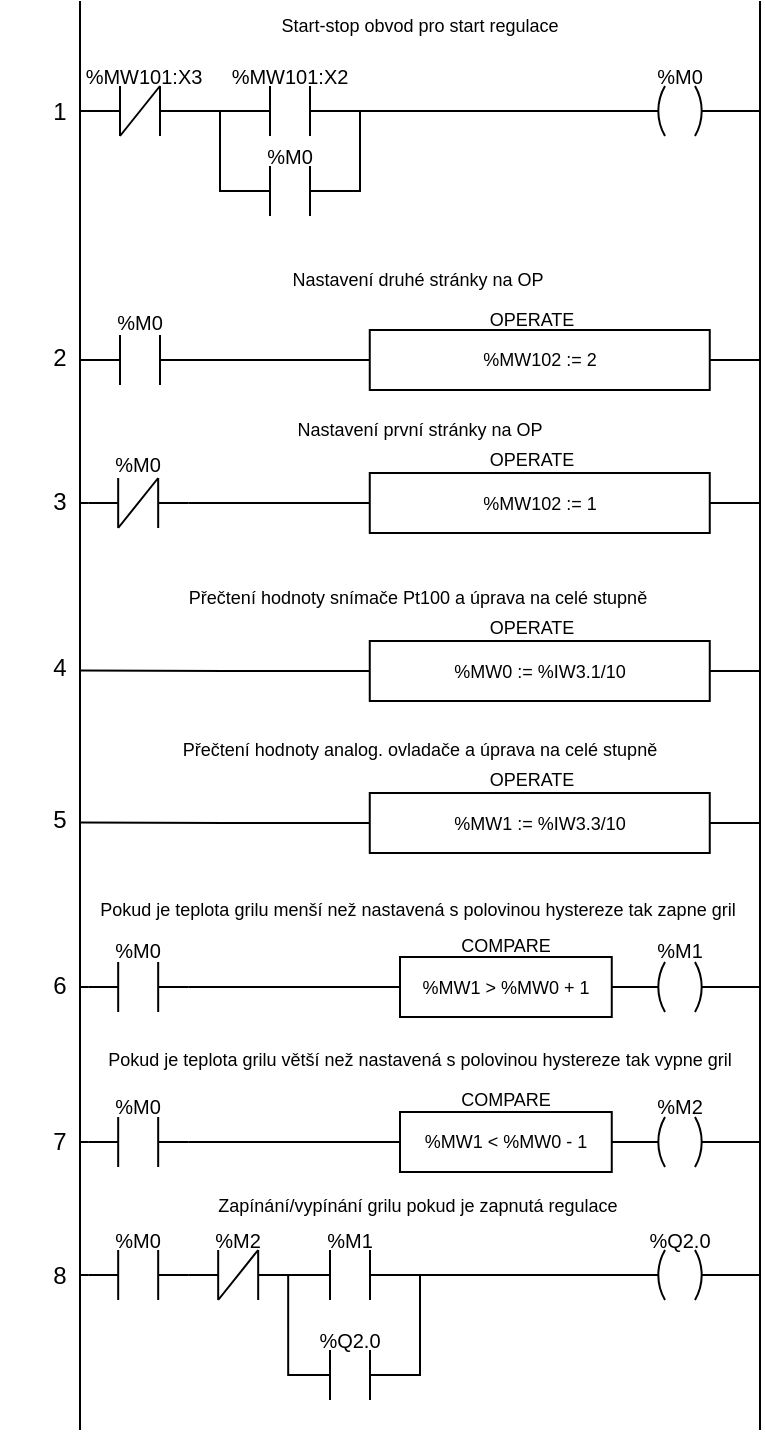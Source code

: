 <mxfile version="15.8.7" type="device"><diagram id="4Ps6pxTSDJ_XquDyBDDI" name="Stránka-1"><mxGraphModel dx="1396" dy="494" grid="1" gridSize="10" guides="1" tooltips="1" connect="1" arrows="1" fold="1" page="1" pageScale="1" pageWidth="583" pageHeight="827" math="0" shadow="0"><root><mxCell id="0"/><mxCell id="1" parent="0"/><mxCell id="cjwB_SIOxZK8rJg51qbB-3" style="edgeStyle=orthogonalEdgeStyle;rounded=0;orthogonalLoop=1;jettySize=auto;html=1;exitX=1;exitY=0.5;exitDx=0;exitDy=0;exitPerimeter=0;entryX=0;entryY=0.5;entryDx=0;entryDy=0;entryPerimeter=0;endArrow=none;endFill=0;strokeWidth=1;" parent="1" source="cjwB_SIOxZK8rJg51qbB-4" target="cjwB_SIOxZK8rJg51qbB-10" edge="1"><mxGeometry relative="1" as="geometry"/></mxCell><mxCell id="wjFkRboCXEjhHzV74mpl-16" style="edgeStyle=orthogonalEdgeStyle;rounded=0;orthogonalLoop=1;jettySize=auto;html=1;exitX=0;exitY=0.5;exitDx=0;exitDy=0;exitPerimeter=0;entryX=1;entryY=0.5;entryDx=0;entryDy=0;entryPerimeter=0;endArrow=none;endFill=0;" edge="1" parent="1" source="cjwB_SIOxZK8rJg51qbB-4" target="cjwB_SIOxZK8rJg51qbB-267"><mxGeometry relative="1" as="geometry"/></mxCell><mxCell id="cjwB_SIOxZK8rJg51qbB-4" value="" style="pointerEvents=1;verticalLabelPosition=bottom;shadow=0;dashed=0;align=center;html=1;verticalAlign=top;shape=mxgraph.electrical.plc_ladder.contact;strokeWidth=1;" parent="1" vertex="1"><mxGeometry x="-310" y="148" width="50" height="25" as="geometry"/></mxCell><mxCell id="wjFkRboCXEjhHzV74mpl-17" style="edgeStyle=orthogonalEdgeStyle;rounded=0;orthogonalLoop=1;jettySize=auto;html=1;exitX=0;exitY=0.5;exitDx=0;exitDy=0;exitPerimeter=0;endArrow=none;endFill=0;" edge="1" parent="1" source="cjwB_SIOxZK8rJg51qbB-7"><mxGeometry relative="1" as="geometry"><mxPoint x="-320" y="160" as="targetPoint"/><Array as="points"><mxPoint x="-320" y="201"/><mxPoint x="-320" y="160"/></Array></mxGeometry></mxCell><mxCell id="wjFkRboCXEjhHzV74mpl-18" style="edgeStyle=orthogonalEdgeStyle;rounded=0;orthogonalLoop=1;jettySize=auto;html=1;exitX=1;exitY=0.5;exitDx=0;exitDy=0;exitPerimeter=0;endArrow=none;endFill=0;" edge="1" parent="1" source="cjwB_SIOxZK8rJg51qbB-7"><mxGeometry relative="1" as="geometry"><mxPoint x="-250" y="160" as="targetPoint"/><Array as="points"><mxPoint x="-250" y="201"/></Array></mxGeometry></mxCell><mxCell id="cjwB_SIOxZK8rJg51qbB-7" value="" style="pointerEvents=1;verticalLabelPosition=bottom;shadow=0;dashed=0;align=center;html=1;verticalAlign=top;shape=mxgraph.electrical.plc_ladder.contact;strokeWidth=1;" parent="1" vertex="1"><mxGeometry x="-310" y="188" width="50" height="25" as="geometry"/></mxCell><mxCell id="cjwB_SIOxZK8rJg51qbB-8" style="edgeStyle=orthogonalEdgeStyle;rounded=0;orthogonalLoop=1;jettySize=auto;html=1;endArrow=none;endFill=0;strokeWidth=1;" parent="1" edge="1"><mxGeometry relative="1" as="geometry"><mxPoint x="-50" y="105.5" as="targetPoint"/><mxPoint x="-50" y="820" as="sourcePoint"/></mxGeometry></mxCell><mxCell id="cjwB_SIOxZK8rJg51qbB-9" style="edgeStyle=orthogonalEdgeStyle;rounded=0;orthogonalLoop=1;jettySize=auto;html=1;exitX=1;exitY=0.5;exitDx=0;exitDy=0;exitPerimeter=0;endArrow=none;endFill=0;" parent="1" source="cjwB_SIOxZK8rJg51qbB-10" edge="1"><mxGeometry relative="1" as="geometry"><mxPoint x="-50" y="160.381" as="targetPoint"/></mxGeometry></mxCell><mxCell id="cjwB_SIOxZK8rJg51qbB-10" value="" style="pointerEvents=1;verticalLabelPosition=bottom;shadow=0;dashed=0;align=center;html=1;verticalAlign=top;shape=mxgraph.electrical.plc_ladder.output_1;strokeWidth=1;" parent="1" vertex="1"><mxGeometry x="-115" y="148" width="50" height="25" as="geometry"/></mxCell><mxCell id="cjwB_SIOxZK8rJg51qbB-12" value="%MW101:X2" style="text;html=1;strokeColor=none;fillColor=none;align=center;verticalAlign=middle;whiteSpace=wrap;rounded=0;fontSize=10;strokeWidth=1;" parent="1" vertex="1"><mxGeometry x="-315" y="137.5" width="60" height="10" as="geometry"/></mxCell><mxCell id="cjwB_SIOxZK8rJg51qbB-13" value="%M0" style="text;html=1;strokeColor=none;fillColor=none;align=center;verticalAlign=middle;whiteSpace=wrap;rounded=0;fontSize=10;strokeWidth=1;" parent="1" vertex="1"><mxGeometry x="-120" y="137.5" width="60" height="10" as="geometry"/></mxCell><mxCell id="cjwB_SIOxZK8rJg51qbB-14" value="%M0" style="text;html=1;strokeColor=none;fillColor=none;align=center;verticalAlign=middle;whiteSpace=wrap;rounded=0;fontSize=10;strokeWidth=1;" parent="1" vertex="1"><mxGeometry x="-315" y="178" width="60" height="10" as="geometry"/></mxCell><mxCell id="cjwB_SIOxZK8rJg51qbB-15" style="edgeStyle=orthogonalEdgeStyle;rounded=0;orthogonalLoop=1;jettySize=auto;html=1;endArrow=none;endFill=0;" parent="1" edge="1"><mxGeometry relative="1" as="geometry"><mxPoint x="-390" y="150.49" as="targetPoint"/><mxPoint x="-390" y="820" as="sourcePoint"/><Array as="points"><mxPoint x="-390" y="105.49"/></Array></mxGeometry></mxCell><mxCell id="cjwB_SIOxZK8rJg51qbB-16" style="edgeStyle=orthogonalEdgeStyle;rounded=0;orthogonalLoop=1;jettySize=auto;html=1;exitX=1;exitY=0;exitDx=0;exitDy=0;endArrow=none;endFill=0;" parent="1" edge="1"><mxGeometry relative="1" as="geometry"><mxPoint x="-50" y="113" as="targetPoint"/><mxPoint x="-50" y="112.5" as="sourcePoint"/></mxGeometry></mxCell><mxCell id="cjwB_SIOxZK8rJg51qbB-18" style="edgeStyle=orthogonalEdgeStyle;rounded=0;orthogonalLoop=1;jettySize=auto;html=1;exitX=0.5;exitY=1;exitDx=0;exitDy=0;fontSize=9;endArrow=none;endFill=0;strokeWidth=1;" parent="1" source="cjwB_SIOxZK8rJg51qbB-13" target="cjwB_SIOxZK8rJg51qbB-13" edge="1"><mxGeometry relative="1" as="geometry"/></mxCell><mxCell id="cjwB_SIOxZK8rJg51qbB-248" value="&lt;font style=&quot;font-size: 9px&quot;&gt;Start-stop obvod pro start regulace&lt;/font&gt;" style="text;html=1;strokeColor=none;fillColor=none;align=center;verticalAlign=middle;whiteSpace=wrap;rounded=0;fontSize=9;strokeWidth=1;" parent="1" vertex="1"><mxGeometry x="-390" y="112.5" width="340" height="10" as="geometry"/></mxCell><mxCell id="wjFkRboCXEjhHzV74mpl-15" style="edgeStyle=orthogonalEdgeStyle;rounded=0;orthogonalLoop=1;jettySize=auto;html=1;exitX=0;exitY=0.5;exitDx=0;exitDy=0;exitPerimeter=0;endArrow=none;endFill=0;" edge="1" parent="1" source="cjwB_SIOxZK8rJg51qbB-267"><mxGeometry relative="1" as="geometry"><mxPoint x="-390" y="160.286" as="targetPoint"/></mxGeometry></mxCell><mxCell id="cjwB_SIOxZK8rJg51qbB-267" value="" style="pointerEvents=1;verticalLabelPosition=bottom;shadow=0;dashed=0;align=center;html=1;verticalAlign=top;shape=mxgraph.electrical.plc_ladder.not_contact;strokeWidth=1;" parent="1" vertex="1"><mxGeometry x="-385" y="148" width="50" height="25" as="geometry"/></mxCell><mxCell id="cjwB_SIOxZK8rJg51qbB-268" style="edgeStyle=orthogonalEdgeStyle;rounded=0;orthogonalLoop=1;jettySize=auto;html=1;exitX=0.5;exitY=1;exitDx=0;exitDy=0;endArrow=none;endFill=0;" parent="1" edge="1"><mxGeometry relative="1" as="geometry"><mxPoint x="-359" y="145.5" as="sourcePoint"/><mxPoint x="-359" y="145.5" as="targetPoint"/></mxGeometry></mxCell><mxCell id="cjwB_SIOxZK8rJg51qbB-275" value="%MW101:X3" style="text;html=1;strokeColor=none;fillColor=none;align=center;verticalAlign=middle;whiteSpace=wrap;rounded=0;fontSize=10;strokeWidth=1;" parent="1" vertex="1"><mxGeometry x="-388.12" y="138" width="60" height="10" as="geometry"/></mxCell><mxCell id="wjFkRboCXEjhHzV74mpl-10" style="edgeStyle=orthogonalEdgeStyle;rounded=0;orthogonalLoop=1;jettySize=auto;html=1;exitX=1;exitY=0.5;exitDx=0;exitDy=0;endArrow=none;endFill=0;" edge="1" parent="1" source="cjwB_SIOxZK8rJg51qbB-281"><mxGeometry relative="1" as="geometry"><mxPoint x="-50" y="284.857" as="targetPoint"/></mxGeometry></mxCell><mxCell id="cjwB_SIOxZK8rJg51qbB-281" value="%MW102 := 2" style="rounded=0;whiteSpace=wrap;html=1;fontSize=9;strokeWidth=1;" parent="1" vertex="1"><mxGeometry x="-245.12" y="270" width="170" height="30" as="geometry"/></mxCell><mxCell id="cjwB_SIOxZK8rJg51qbB-282" value="OPERATE" style="text;html=1;strokeColor=none;fillColor=none;align=center;verticalAlign=middle;whiteSpace=wrap;rounded=0;fontSize=9;strokeWidth=1;" parent="1" vertex="1"><mxGeometry x="-194.12" y="260" width="60" height="10" as="geometry"/></mxCell><mxCell id="cjwB_SIOxZK8rJg51qbB-284" value="%M0" style="text;html=1;strokeColor=none;fillColor=none;align=center;verticalAlign=middle;whiteSpace=wrap;rounded=0;fontSize=10;strokeWidth=1;" parent="1" vertex="1"><mxGeometry x="-390.12" y="261" width="60" height="10" as="geometry"/></mxCell><mxCell id="cjwB_SIOxZK8rJg51qbB-445" value="1" style="text;html=1;strokeColor=none;fillColor=none;align=center;verticalAlign=middle;whiteSpace=wrap;rounded=0;fontSize=12;strokeWidth=1;" parent="1" vertex="1"><mxGeometry x="-430.0" y="145.5" width="60" height="30" as="geometry"/></mxCell><mxCell id="cjwB_SIOxZK8rJg51qbB-447" value="3" style="text;html=1;strokeColor=none;fillColor=none;align=center;verticalAlign=middle;whiteSpace=wrap;rounded=0;fontSize=12;strokeWidth=1;" parent="1" vertex="1"><mxGeometry x="-430" y="340.5" width="60" height="30" as="geometry"/></mxCell><mxCell id="wjFkRboCXEjhHzV74mpl-6" style="edgeStyle=orthogonalEdgeStyle;rounded=0;orthogonalLoop=1;jettySize=auto;html=1;exitX=1;exitY=0.5;exitDx=0;exitDy=0;exitPerimeter=0;entryX=0;entryY=0.5;entryDx=0;entryDy=0;endArrow=none;endFill=0;" edge="1" parent="1" source="wjFkRboCXEjhHzV74mpl-1" target="cjwB_SIOxZK8rJg51qbB-281"><mxGeometry relative="1" as="geometry"/></mxCell><mxCell id="wjFkRboCXEjhHzV74mpl-7" style="edgeStyle=orthogonalEdgeStyle;rounded=0;orthogonalLoop=1;jettySize=auto;html=1;exitX=0;exitY=0.5;exitDx=0;exitDy=0;exitPerimeter=0;endArrow=none;endFill=0;" edge="1" parent="1" source="wjFkRboCXEjhHzV74mpl-1"><mxGeometry relative="1" as="geometry"><mxPoint x="-390" y="284.857" as="targetPoint"/></mxGeometry></mxCell><mxCell id="wjFkRboCXEjhHzV74mpl-1" value="" style="pointerEvents=1;verticalLabelPosition=bottom;shadow=0;dashed=0;align=center;html=1;verticalAlign=top;shape=mxgraph.electrical.plc_ladder.contact;strokeWidth=1;" vertex="1" parent="1"><mxGeometry x="-385" y="272.5" width="50" height="25" as="geometry"/></mxCell><mxCell id="wjFkRboCXEjhHzV74mpl-11" style="edgeStyle=orthogonalEdgeStyle;rounded=0;orthogonalLoop=1;jettySize=auto;html=1;exitX=1;exitY=0.5;exitDx=0;exitDy=0;endArrow=none;endFill=0;" edge="1" parent="1" source="wjFkRboCXEjhHzV74mpl-2"><mxGeometry relative="1" as="geometry"><mxPoint x="-50" y="356.286" as="targetPoint"/></mxGeometry></mxCell><mxCell id="wjFkRboCXEjhHzV74mpl-2" value="%MW102 := 1" style="rounded=0;whiteSpace=wrap;html=1;fontSize=9;strokeWidth=1;" vertex="1" parent="1"><mxGeometry x="-245.12" y="341.5" width="170" height="30" as="geometry"/></mxCell><mxCell id="wjFkRboCXEjhHzV74mpl-3" value="OPERATE" style="text;html=1;strokeColor=none;fillColor=none;align=center;verticalAlign=middle;whiteSpace=wrap;rounded=0;fontSize=9;strokeWidth=1;" vertex="1" parent="1"><mxGeometry x="-194.12" y="330" width="60" height="10" as="geometry"/></mxCell><mxCell id="wjFkRboCXEjhHzV74mpl-5" style="edgeStyle=orthogonalEdgeStyle;rounded=0;orthogonalLoop=1;jettySize=auto;html=1;exitX=1;exitY=0.5;exitDx=0;exitDy=0;exitPerimeter=0;entryX=0;entryY=0.5;entryDx=0;entryDy=0;endArrow=none;endFill=0;" edge="1" parent="1" source="wjFkRboCXEjhHzV74mpl-4" target="wjFkRboCXEjhHzV74mpl-2"><mxGeometry relative="1" as="geometry"/></mxCell><mxCell id="wjFkRboCXEjhHzV74mpl-8" style="edgeStyle=orthogonalEdgeStyle;rounded=0;orthogonalLoop=1;jettySize=auto;html=1;exitX=0;exitY=0.5;exitDx=0;exitDy=0;exitPerimeter=0;endArrow=none;endFill=0;" edge="1" parent="1" source="wjFkRboCXEjhHzV74mpl-4"><mxGeometry relative="1" as="geometry"><mxPoint x="-385.714" y="356.286" as="targetPoint"/></mxGeometry></mxCell><mxCell id="wjFkRboCXEjhHzV74mpl-9" style="edgeStyle=orthogonalEdgeStyle;rounded=0;orthogonalLoop=1;jettySize=auto;html=1;exitX=0;exitY=0.5;exitDx=0;exitDy=0;exitPerimeter=0;endArrow=none;endFill=0;" edge="1" parent="1" source="wjFkRboCXEjhHzV74mpl-4"><mxGeometry relative="1" as="geometry"><mxPoint x="-390" y="356.286" as="targetPoint"/></mxGeometry></mxCell><mxCell id="wjFkRboCXEjhHzV74mpl-4" value="" style="pointerEvents=1;verticalLabelPosition=bottom;shadow=0;dashed=0;align=center;html=1;verticalAlign=top;shape=mxgraph.electrical.plc_ladder.not_contact;strokeWidth=1;" vertex="1" parent="1"><mxGeometry x="-385.91" y="344" width="50" height="25" as="geometry"/></mxCell><mxCell id="wjFkRboCXEjhHzV74mpl-12" value="%M0" style="text;html=1;strokeColor=none;fillColor=none;align=center;verticalAlign=middle;whiteSpace=wrap;rounded=0;fontSize=10;strokeWidth=1;" vertex="1" parent="1"><mxGeometry x="-390.91" y="331.5" width="60" height="10" as="geometry"/></mxCell><mxCell id="wjFkRboCXEjhHzV74mpl-19" value="&lt;font style=&quot;font-size: 9px&quot;&gt;Nastavení druhé stránky na OP&lt;/font&gt;" style="text;html=1;strokeColor=none;fillColor=none;align=center;verticalAlign=middle;whiteSpace=wrap;rounded=0;fontSize=9;strokeWidth=1;" vertex="1" parent="1"><mxGeometry x="-390.91" y="240" width="340" height="10" as="geometry"/></mxCell><mxCell id="wjFkRboCXEjhHzV74mpl-20" value="&lt;font style=&quot;font-size: 9px&quot;&gt;Nastavení první stránky na OP&lt;/font&gt;" style="text;html=1;strokeColor=none;fillColor=none;align=center;verticalAlign=middle;whiteSpace=wrap;rounded=0;fontSize=9;strokeWidth=1;" vertex="1" parent="1"><mxGeometry x="-390.12" y="315" width="340" height="10" as="geometry"/></mxCell><mxCell id="wjFkRboCXEjhHzV74mpl-21" value="2" style="text;html=1;strokeColor=none;fillColor=none;align=center;verticalAlign=middle;whiteSpace=wrap;rounded=0;fontSize=12;strokeWidth=1;" vertex="1" parent="1"><mxGeometry x="-430.0" y="269" width="60" height="30" as="geometry"/></mxCell><mxCell id="wjFkRboCXEjhHzV74mpl-25" style="edgeStyle=orthogonalEdgeStyle;rounded=0;orthogonalLoop=1;jettySize=auto;html=1;exitX=0;exitY=0.5;exitDx=0;exitDy=0;endArrow=none;endFill=0;" edge="1" parent="1" source="wjFkRboCXEjhHzV74mpl-22"><mxGeometry relative="1" as="geometry"><mxPoint x="-390" y="440.286" as="targetPoint"/></mxGeometry></mxCell><mxCell id="wjFkRboCXEjhHzV74mpl-26" style="edgeStyle=orthogonalEdgeStyle;rounded=0;orthogonalLoop=1;jettySize=auto;html=1;exitX=1;exitY=0.5;exitDx=0;exitDy=0;endArrow=none;endFill=0;" edge="1" parent="1" source="wjFkRboCXEjhHzV74mpl-22"><mxGeometry relative="1" as="geometry"><mxPoint x="-50" y="440.286" as="targetPoint"/></mxGeometry></mxCell><mxCell id="wjFkRboCXEjhHzV74mpl-22" value="%MW0 := %IW3.1/10" style="rounded=0;whiteSpace=wrap;html=1;fontSize=9;strokeWidth=1;" vertex="1" parent="1"><mxGeometry x="-245.12" y="425.5" width="170" height="30" as="geometry"/></mxCell><mxCell id="wjFkRboCXEjhHzV74mpl-23" value="OPERATE" style="text;html=1;strokeColor=none;fillColor=none;align=center;verticalAlign=middle;whiteSpace=wrap;rounded=0;fontSize=9;strokeWidth=1;" vertex="1" parent="1"><mxGeometry x="-194.12" y="414" width="60" height="10" as="geometry"/></mxCell><mxCell id="wjFkRboCXEjhHzV74mpl-24" value="&lt;font style=&quot;font-size: 9px&quot;&gt;Přečtení hodnoty snímače Pt100 a úprava na celé stupně&lt;/font&gt;" style="text;html=1;strokeColor=none;fillColor=none;align=center;verticalAlign=middle;whiteSpace=wrap;rounded=0;fontSize=9;strokeWidth=1;" vertex="1" parent="1"><mxGeometry x="-390.91" y="399" width="340" height="10" as="geometry"/></mxCell><mxCell id="wjFkRboCXEjhHzV74mpl-30" style="edgeStyle=orthogonalEdgeStyle;rounded=0;orthogonalLoop=1;jettySize=auto;html=1;exitX=1;exitY=0.5;exitDx=0;exitDy=0;endArrow=none;endFill=0;" edge="1" parent="1" source="wjFkRboCXEjhHzV74mpl-27"><mxGeometry relative="1" as="geometry"><mxPoint x="-50" y="516.286" as="targetPoint"/></mxGeometry></mxCell><mxCell id="wjFkRboCXEjhHzV74mpl-31" style="edgeStyle=orthogonalEdgeStyle;rounded=0;orthogonalLoop=1;jettySize=auto;html=1;exitX=0;exitY=0.5;exitDx=0;exitDy=0;endArrow=none;endFill=0;" edge="1" parent="1" source="wjFkRboCXEjhHzV74mpl-27"><mxGeometry relative="1" as="geometry"><mxPoint x="-390" y="516.286" as="targetPoint"/></mxGeometry></mxCell><mxCell id="wjFkRboCXEjhHzV74mpl-27" value="%MW1 := %IW3.3/10" style="rounded=0;whiteSpace=wrap;html=1;fontSize=9;strokeWidth=1;" vertex="1" parent="1"><mxGeometry x="-245.12" y="501.5" width="170" height="30" as="geometry"/></mxCell><mxCell id="wjFkRboCXEjhHzV74mpl-28" value="OPERATE" style="text;html=1;strokeColor=none;fillColor=none;align=center;verticalAlign=middle;whiteSpace=wrap;rounded=0;fontSize=9;strokeWidth=1;" vertex="1" parent="1"><mxGeometry x="-194.12" y="490" width="60" height="10" as="geometry"/></mxCell><mxCell id="wjFkRboCXEjhHzV74mpl-29" value="&lt;font style=&quot;font-size: 9px&quot;&gt;Přečtení hodnoty analog. ovladače a úprava na celé stupně&lt;/font&gt;" style="text;html=1;strokeColor=none;fillColor=none;align=center;verticalAlign=middle;whiteSpace=wrap;rounded=0;fontSize=9;strokeWidth=1;" vertex="1" parent="1"><mxGeometry x="-390" y="475" width="340" height="10" as="geometry"/></mxCell><mxCell id="wjFkRboCXEjhHzV74mpl-35" style="edgeStyle=orthogonalEdgeStyle;rounded=0;orthogonalLoop=1;jettySize=auto;html=1;exitX=1;exitY=0.5;exitDx=0;exitDy=0;exitPerimeter=0;entryX=0;entryY=0.5;entryDx=0;entryDy=0;endArrow=none;endFill=0;" edge="1" parent="1" source="wjFkRboCXEjhHzV74mpl-32" target="wjFkRboCXEjhHzV74mpl-33"><mxGeometry relative="1" as="geometry"/></mxCell><mxCell id="wjFkRboCXEjhHzV74mpl-43" style="edgeStyle=orthogonalEdgeStyle;rounded=0;orthogonalLoop=1;jettySize=auto;html=1;exitX=0;exitY=0.5;exitDx=0;exitDy=0;exitPerimeter=0;endArrow=none;endFill=0;" edge="1" parent="1" source="wjFkRboCXEjhHzV74mpl-32"><mxGeometry relative="1" as="geometry"><mxPoint x="-390" y="582.667" as="targetPoint"/></mxGeometry></mxCell><mxCell id="wjFkRboCXEjhHzV74mpl-32" value="" style="pointerEvents=1;verticalLabelPosition=bottom;shadow=0;dashed=0;align=center;html=1;verticalAlign=top;shape=mxgraph.electrical.plc_ladder.contact;strokeWidth=1;" vertex="1" parent="1"><mxGeometry x="-385.91" y="586" width="50" height="25" as="geometry"/></mxCell><mxCell id="wjFkRboCXEjhHzV74mpl-39" style="edgeStyle=orthogonalEdgeStyle;rounded=0;orthogonalLoop=1;jettySize=auto;html=1;exitX=1;exitY=0.5;exitDx=0;exitDy=0;entryX=0;entryY=0.5;entryDx=0;entryDy=0;entryPerimeter=0;endArrow=none;endFill=0;" edge="1" parent="1" source="wjFkRboCXEjhHzV74mpl-33" target="wjFkRboCXEjhHzV74mpl-36"><mxGeometry relative="1" as="geometry"/></mxCell><mxCell id="wjFkRboCXEjhHzV74mpl-33" value="%MW1 &amp;gt; %MW0 + 1" style="rounded=0;whiteSpace=wrap;html=1;fontSize=9;strokeWidth=1;" vertex="1" parent="1"><mxGeometry x="-230" y="583.5" width="105.88" height="30" as="geometry"/></mxCell><mxCell id="wjFkRboCXEjhHzV74mpl-34" value="COMPARE" style="text;html=1;strokeColor=none;fillColor=none;align=center;verticalAlign=middle;whiteSpace=wrap;rounded=0;fontSize=9;strokeWidth=1;" vertex="1" parent="1"><mxGeometry x="-207.06" y="572.5" width="60" height="10" as="geometry"/></mxCell><mxCell id="wjFkRboCXEjhHzV74mpl-40" style="edgeStyle=orthogonalEdgeStyle;rounded=0;orthogonalLoop=1;jettySize=auto;html=1;exitX=1;exitY=0.5;exitDx=0;exitDy=0;exitPerimeter=0;endArrow=none;endFill=0;" edge="1" parent="1" source="wjFkRboCXEjhHzV74mpl-36"><mxGeometry relative="1" as="geometry"><mxPoint x="-50" y="599" as="targetPoint"/></mxGeometry></mxCell><mxCell id="wjFkRboCXEjhHzV74mpl-36" value="" style="pointerEvents=1;verticalLabelPosition=bottom;shadow=0;dashed=0;align=center;html=1;verticalAlign=top;shape=mxgraph.electrical.plc_ladder.output_1;strokeWidth=1;" vertex="1" parent="1"><mxGeometry x="-115" y="586" width="50" height="25" as="geometry"/></mxCell><mxCell id="wjFkRboCXEjhHzV74mpl-44" value="%M0" style="text;html=1;strokeColor=none;fillColor=none;align=center;verticalAlign=middle;whiteSpace=wrap;rounded=0;fontSize=10;strokeWidth=1;" vertex="1" parent="1"><mxGeometry x="-390.91" y="575" width="60" height="10" as="geometry"/></mxCell><mxCell id="wjFkRboCXEjhHzV74mpl-45" value="%M1" style="text;html=1;strokeColor=none;fillColor=none;align=center;verticalAlign=middle;whiteSpace=wrap;rounded=0;fontSize=10;strokeWidth=1;" vertex="1" parent="1"><mxGeometry x="-120" y="575" width="60" height="10" as="geometry"/></mxCell><mxCell id="wjFkRboCXEjhHzV74mpl-46" style="edgeStyle=orthogonalEdgeStyle;rounded=0;orthogonalLoop=1;jettySize=auto;html=1;exitX=1;exitY=0.5;exitDx=0;exitDy=0;exitPerimeter=0;entryX=0;entryY=0.5;entryDx=0;entryDy=0;endArrow=none;endFill=0;" edge="1" parent="1" source="wjFkRboCXEjhHzV74mpl-47" target="wjFkRboCXEjhHzV74mpl-49"><mxGeometry relative="1" as="geometry"/></mxCell><mxCell id="wjFkRboCXEjhHzV74mpl-55" style="edgeStyle=orthogonalEdgeStyle;rounded=0;orthogonalLoop=1;jettySize=auto;html=1;exitX=0;exitY=0.5;exitDx=0;exitDy=0;exitPerimeter=0;endArrow=none;endFill=0;" edge="1" parent="1" source="wjFkRboCXEjhHzV74mpl-47"><mxGeometry relative="1" as="geometry"><mxPoint x="-386" y="676" as="targetPoint"/></mxGeometry></mxCell><mxCell id="wjFkRboCXEjhHzV74mpl-56" style="edgeStyle=orthogonalEdgeStyle;rounded=0;orthogonalLoop=1;jettySize=auto;html=1;exitX=0;exitY=0.5;exitDx=0;exitDy=0;exitPerimeter=0;endArrow=none;endFill=0;" edge="1" parent="1" source="wjFkRboCXEjhHzV74mpl-47"><mxGeometry relative="1" as="geometry"><mxPoint x="-386" y="676" as="targetPoint"/></mxGeometry></mxCell><mxCell id="wjFkRboCXEjhHzV74mpl-57" style="edgeStyle=orthogonalEdgeStyle;rounded=0;orthogonalLoop=1;jettySize=auto;html=1;exitX=0;exitY=0.5;exitDx=0;exitDy=0;exitPerimeter=0;endArrow=none;endFill=0;" edge="1" parent="1" source="wjFkRboCXEjhHzV74mpl-47"><mxGeometry relative="1" as="geometry"><mxPoint x="-390" y="676" as="targetPoint"/></mxGeometry></mxCell><mxCell id="wjFkRboCXEjhHzV74mpl-47" value="" style="pointerEvents=1;verticalLabelPosition=bottom;shadow=0;dashed=0;align=center;html=1;verticalAlign=top;shape=mxgraph.electrical.plc_ladder.contact;strokeWidth=1;" vertex="1" parent="1"><mxGeometry x="-385.91" y="663.5" width="50" height="25" as="geometry"/></mxCell><mxCell id="wjFkRboCXEjhHzV74mpl-48" style="edgeStyle=orthogonalEdgeStyle;rounded=0;orthogonalLoop=1;jettySize=auto;html=1;exitX=1;exitY=0.5;exitDx=0;exitDy=0;entryX=0;entryY=0.5;entryDx=0;entryDy=0;entryPerimeter=0;endArrow=none;endFill=0;" edge="1" parent="1" source="wjFkRboCXEjhHzV74mpl-49" target="wjFkRboCXEjhHzV74mpl-51"><mxGeometry relative="1" as="geometry"/></mxCell><mxCell id="wjFkRboCXEjhHzV74mpl-49" value="%MW1 &amp;lt; %MW0 - 1" style="rounded=0;whiteSpace=wrap;html=1;fontSize=9;strokeWidth=1;" vertex="1" parent="1"><mxGeometry x="-230" y="661" width="105.88" height="30" as="geometry"/></mxCell><mxCell id="wjFkRboCXEjhHzV74mpl-50" value="COMPARE" style="text;html=1;strokeColor=none;fillColor=none;align=center;verticalAlign=middle;whiteSpace=wrap;rounded=0;fontSize=9;strokeWidth=1;" vertex="1" parent="1"><mxGeometry x="-207.06" y="650" width="60" height="10" as="geometry"/></mxCell><mxCell id="wjFkRboCXEjhHzV74mpl-54" style="edgeStyle=orthogonalEdgeStyle;rounded=0;orthogonalLoop=1;jettySize=auto;html=1;exitX=1;exitY=0.5;exitDx=0;exitDy=0;exitPerimeter=0;endArrow=none;endFill=0;" edge="1" parent="1" source="wjFkRboCXEjhHzV74mpl-51"><mxGeometry relative="1" as="geometry"><mxPoint x="-50" y="676" as="targetPoint"/></mxGeometry></mxCell><mxCell id="wjFkRboCXEjhHzV74mpl-51" value="" style="pointerEvents=1;verticalLabelPosition=bottom;shadow=0;dashed=0;align=center;html=1;verticalAlign=top;shape=mxgraph.electrical.plc_ladder.output_1;strokeWidth=1;" vertex="1" parent="1"><mxGeometry x="-115" y="663.5" width="50" height="25" as="geometry"/></mxCell><mxCell id="wjFkRboCXEjhHzV74mpl-52" value="%M0" style="text;html=1;strokeColor=none;fillColor=none;align=center;verticalAlign=middle;whiteSpace=wrap;rounded=0;fontSize=10;strokeWidth=1;" vertex="1" parent="1"><mxGeometry x="-390.91" y="652.5" width="60" height="10" as="geometry"/></mxCell><mxCell id="wjFkRboCXEjhHzV74mpl-53" value="%M2" style="text;html=1;strokeColor=none;fillColor=none;align=center;verticalAlign=middle;whiteSpace=wrap;rounded=0;fontSize=10;strokeWidth=1;" vertex="1" parent="1"><mxGeometry x="-120" y="652.5" width="60" height="10" as="geometry"/></mxCell><mxCell id="wjFkRboCXEjhHzV74mpl-58" value="" style="pointerEvents=1;verticalLabelPosition=bottom;shadow=0;dashed=0;align=center;html=1;verticalAlign=top;shape=mxgraph.electrical.plc_ladder.not_contact;strokeWidth=1;" vertex="1" parent="1"><mxGeometry x="-335.91" y="730" width="50" height="25" as="geometry"/></mxCell><mxCell id="wjFkRboCXEjhHzV74mpl-71" style="edgeStyle=orthogonalEdgeStyle;rounded=0;orthogonalLoop=1;jettySize=auto;html=1;exitX=0;exitY=0.5;exitDx=0;exitDy=0;exitPerimeter=0;endArrow=none;endFill=0;" edge="1" parent="1" source="wjFkRboCXEjhHzV74mpl-59"><mxGeometry relative="1" as="geometry"><mxPoint x="-390" y="742.488" as="targetPoint"/></mxGeometry></mxCell><mxCell id="wjFkRboCXEjhHzV74mpl-59" value="" style="pointerEvents=1;verticalLabelPosition=bottom;shadow=0;dashed=0;align=center;html=1;verticalAlign=top;shape=mxgraph.electrical.plc_ladder.contact;strokeWidth=1;" vertex="1" parent="1"><mxGeometry x="-385.91" y="730" width="50" height="25" as="geometry"/></mxCell><mxCell id="wjFkRboCXEjhHzV74mpl-68" style="edgeStyle=orthogonalEdgeStyle;rounded=0;orthogonalLoop=1;jettySize=auto;html=1;exitX=1;exitY=0.5;exitDx=0;exitDy=0;exitPerimeter=0;entryX=0;entryY=0.5;entryDx=0;entryDy=0;entryPerimeter=0;endArrow=none;endFill=0;" edge="1" parent="1" source="wjFkRboCXEjhHzV74mpl-60" target="wjFkRboCXEjhHzV74mpl-62"><mxGeometry relative="1" as="geometry"/></mxCell><mxCell id="wjFkRboCXEjhHzV74mpl-73" style="edgeStyle=orthogonalEdgeStyle;rounded=0;orthogonalLoop=1;jettySize=auto;html=1;exitX=0;exitY=0.5;exitDx=0;exitDy=0;exitPerimeter=0;endArrow=none;endFill=0;" edge="1" parent="1" source="wjFkRboCXEjhHzV74mpl-60"><mxGeometry relative="1" as="geometry"><mxPoint x="-290" y="742.488" as="targetPoint"/></mxGeometry></mxCell><mxCell id="wjFkRboCXEjhHzV74mpl-60" value="" style="pointerEvents=1;verticalLabelPosition=bottom;shadow=0;dashed=0;align=center;html=1;verticalAlign=top;shape=mxgraph.electrical.plc_ladder.contact;strokeWidth=1;" vertex="1" parent="1"><mxGeometry x="-280" y="730" width="50" height="25" as="geometry"/></mxCell><mxCell id="wjFkRboCXEjhHzV74mpl-72" style="edgeStyle=orthogonalEdgeStyle;rounded=0;orthogonalLoop=1;jettySize=auto;html=1;exitX=0;exitY=0.5;exitDx=0;exitDy=0;exitPerimeter=0;entryX=1;entryY=0.5;entryDx=0;entryDy=0;entryPerimeter=0;endArrow=none;endFill=0;" edge="1" parent="1" source="wjFkRboCXEjhHzV74mpl-61" target="wjFkRboCXEjhHzV74mpl-58"><mxGeometry relative="1" as="geometry"><Array as="points"><mxPoint x="-286" y="793"/></Array></mxGeometry></mxCell><mxCell id="wjFkRboCXEjhHzV74mpl-74" style="edgeStyle=orthogonalEdgeStyle;rounded=0;orthogonalLoop=1;jettySize=auto;html=1;exitX=1;exitY=0.5;exitDx=0;exitDy=0;exitPerimeter=0;entryX=1;entryY=0.5;entryDx=0;entryDy=0;entryPerimeter=0;endArrow=none;endFill=0;" edge="1" parent="1" source="wjFkRboCXEjhHzV74mpl-61" target="wjFkRboCXEjhHzV74mpl-60"><mxGeometry relative="1" as="geometry"><Array as="points"><mxPoint x="-220" y="793"/><mxPoint x="-220" y="743"/></Array></mxGeometry></mxCell><mxCell id="wjFkRboCXEjhHzV74mpl-61" value="" style="pointerEvents=1;verticalLabelPosition=bottom;shadow=0;dashed=0;align=center;html=1;verticalAlign=top;shape=mxgraph.electrical.plc_ladder.contact;strokeWidth=1;" vertex="1" parent="1"><mxGeometry x="-280" y="780" width="50" height="25" as="geometry"/></mxCell><mxCell id="wjFkRboCXEjhHzV74mpl-69" style="edgeStyle=orthogonalEdgeStyle;rounded=0;orthogonalLoop=1;jettySize=auto;html=1;exitX=1;exitY=0.5;exitDx=0;exitDy=0;exitPerimeter=0;endArrow=none;endFill=0;" edge="1" parent="1" source="wjFkRboCXEjhHzV74mpl-62"><mxGeometry relative="1" as="geometry"><mxPoint x="-50" y="742.286" as="targetPoint"/></mxGeometry></mxCell><mxCell id="wjFkRboCXEjhHzV74mpl-62" value="" style="pointerEvents=1;verticalLabelPosition=bottom;shadow=0;dashed=0;align=center;html=1;verticalAlign=top;shape=mxgraph.electrical.plc_ladder.output_1;strokeWidth=1;" vertex="1" parent="1"><mxGeometry x="-115" y="730" width="50" height="25" as="geometry"/></mxCell><mxCell id="wjFkRboCXEjhHzV74mpl-63" value="%Q2.0" style="text;html=1;strokeColor=none;fillColor=none;align=center;verticalAlign=middle;whiteSpace=wrap;rounded=0;fontSize=10;strokeWidth=1;" vertex="1" parent="1"><mxGeometry x="-120" y="720" width="60" height="10" as="geometry"/></mxCell><mxCell id="wjFkRboCXEjhHzV74mpl-64" value="%Q2.0" style="text;html=1;strokeColor=none;fillColor=none;align=center;verticalAlign=middle;whiteSpace=wrap;rounded=0;fontSize=10;strokeWidth=1;" vertex="1" parent="1"><mxGeometry x="-285.0" y="770" width="60" height="10" as="geometry"/></mxCell><mxCell id="wjFkRboCXEjhHzV74mpl-65" value="%M0" style="text;html=1;strokeColor=none;fillColor=none;align=center;verticalAlign=middle;whiteSpace=wrap;rounded=0;fontSize=10;strokeWidth=1;" vertex="1" parent="1"><mxGeometry x="-390.91" y="720" width="60" height="10" as="geometry"/></mxCell><mxCell id="wjFkRboCXEjhHzV74mpl-66" value="%M2" style="text;html=1;strokeColor=none;fillColor=none;align=center;verticalAlign=middle;whiteSpace=wrap;rounded=0;fontSize=10;strokeWidth=1;" vertex="1" parent="1"><mxGeometry x="-340.91" y="720" width="60" height="10" as="geometry"/></mxCell><mxCell id="wjFkRboCXEjhHzV74mpl-67" value="%M1" style="text;html=1;strokeColor=none;fillColor=none;align=center;verticalAlign=middle;whiteSpace=wrap;rounded=0;fontSize=10;strokeWidth=1;" vertex="1" parent="1"><mxGeometry x="-285.0" y="720" width="60" height="10" as="geometry"/></mxCell><mxCell id="wjFkRboCXEjhHzV74mpl-75" value="&lt;font style=&quot;font-size: 9px&quot;&gt;Pokud je teplota grilu menší než nastavená s polovinou hystereze tak zapne gril&lt;/font&gt;" style="text;html=1;strokeColor=none;fillColor=none;align=center;verticalAlign=middle;whiteSpace=wrap;rounded=0;fontSize=9;strokeWidth=1;" vertex="1" parent="1"><mxGeometry x="-390.91" y="555" width="340" height="10" as="geometry"/></mxCell><mxCell id="wjFkRboCXEjhHzV74mpl-76" value="Pokud je teplota grilu větší než nastavená s polovinou hystereze tak vypne gril" style="text;html=1;strokeColor=none;fillColor=none;align=center;verticalAlign=middle;whiteSpace=wrap;rounded=0;fontSize=9;strokeWidth=1;" vertex="1" parent="1"><mxGeometry x="-390" y="630" width="340" height="10" as="geometry"/></mxCell><mxCell id="wjFkRboCXEjhHzV74mpl-77" value="&lt;font style=&quot;font-size: 9px&quot;&gt;Zapínání/vypínání grilu pokud je zapnutá regulace&lt;/font&gt;" style="text;html=1;strokeColor=none;fillColor=none;align=center;verticalAlign=middle;whiteSpace=wrap;rounded=0;fontSize=9;strokeWidth=1;" vertex="1" parent="1"><mxGeometry x="-390.91" y="703" width="340" height="10" as="geometry"/></mxCell><mxCell id="wjFkRboCXEjhHzV74mpl-78" value="4" style="text;html=1;strokeColor=none;fillColor=none;align=center;verticalAlign=middle;whiteSpace=wrap;rounded=0;fontSize=12;strokeWidth=1;" vertex="1" parent="1"><mxGeometry x="-430" y="424" width="60" height="30" as="geometry"/></mxCell><mxCell id="wjFkRboCXEjhHzV74mpl-79" value="5" style="text;html=1;strokeColor=none;fillColor=none;align=center;verticalAlign=middle;whiteSpace=wrap;rounded=0;fontSize=12;strokeWidth=1;" vertex="1" parent="1"><mxGeometry x="-430" y="500" width="60" height="30" as="geometry"/></mxCell><mxCell id="wjFkRboCXEjhHzV74mpl-80" value="6" style="text;html=1;strokeColor=none;fillColor=none;align=center;verticalAlign=middle;whiteSpace=wrap;rounded=0;fontSize=12;strokeWidth=1;" vertex="1" parent="1"><mxGeometry x="-430" y="582.5" width="60" height="30" as="geometry"/></mxCell><mxCell id="wjFkRboCXEjhHzV74mpl-81" value="7" style="text;html=1;strokeColor=none;fillColor=none;align=center;verticalAlign=middle;whiteSpace=wrap;rounded=0;fontSize=12;strokeWidth=1;" vertex="1" parent="1"><mxGeometry x="-430" y="661" width="60" height="30" as="geometry"/></mxCell><mxCell id="wjFkRboCXEjhHzV74mpl-82" value="8" style="text;html=1;strokeColor=none;fillColor=none;align=center;verticalAlign=middle;whiteSpace=wrap;rounded=0;fontSize=12;strokeWidth=1;" vertex="1" parent="1"><mxGeometry x="-430" y="727.5" width="60" height="30" as="geometry"/></mxCell></root></mxGraphModel></diagram></mxfile>